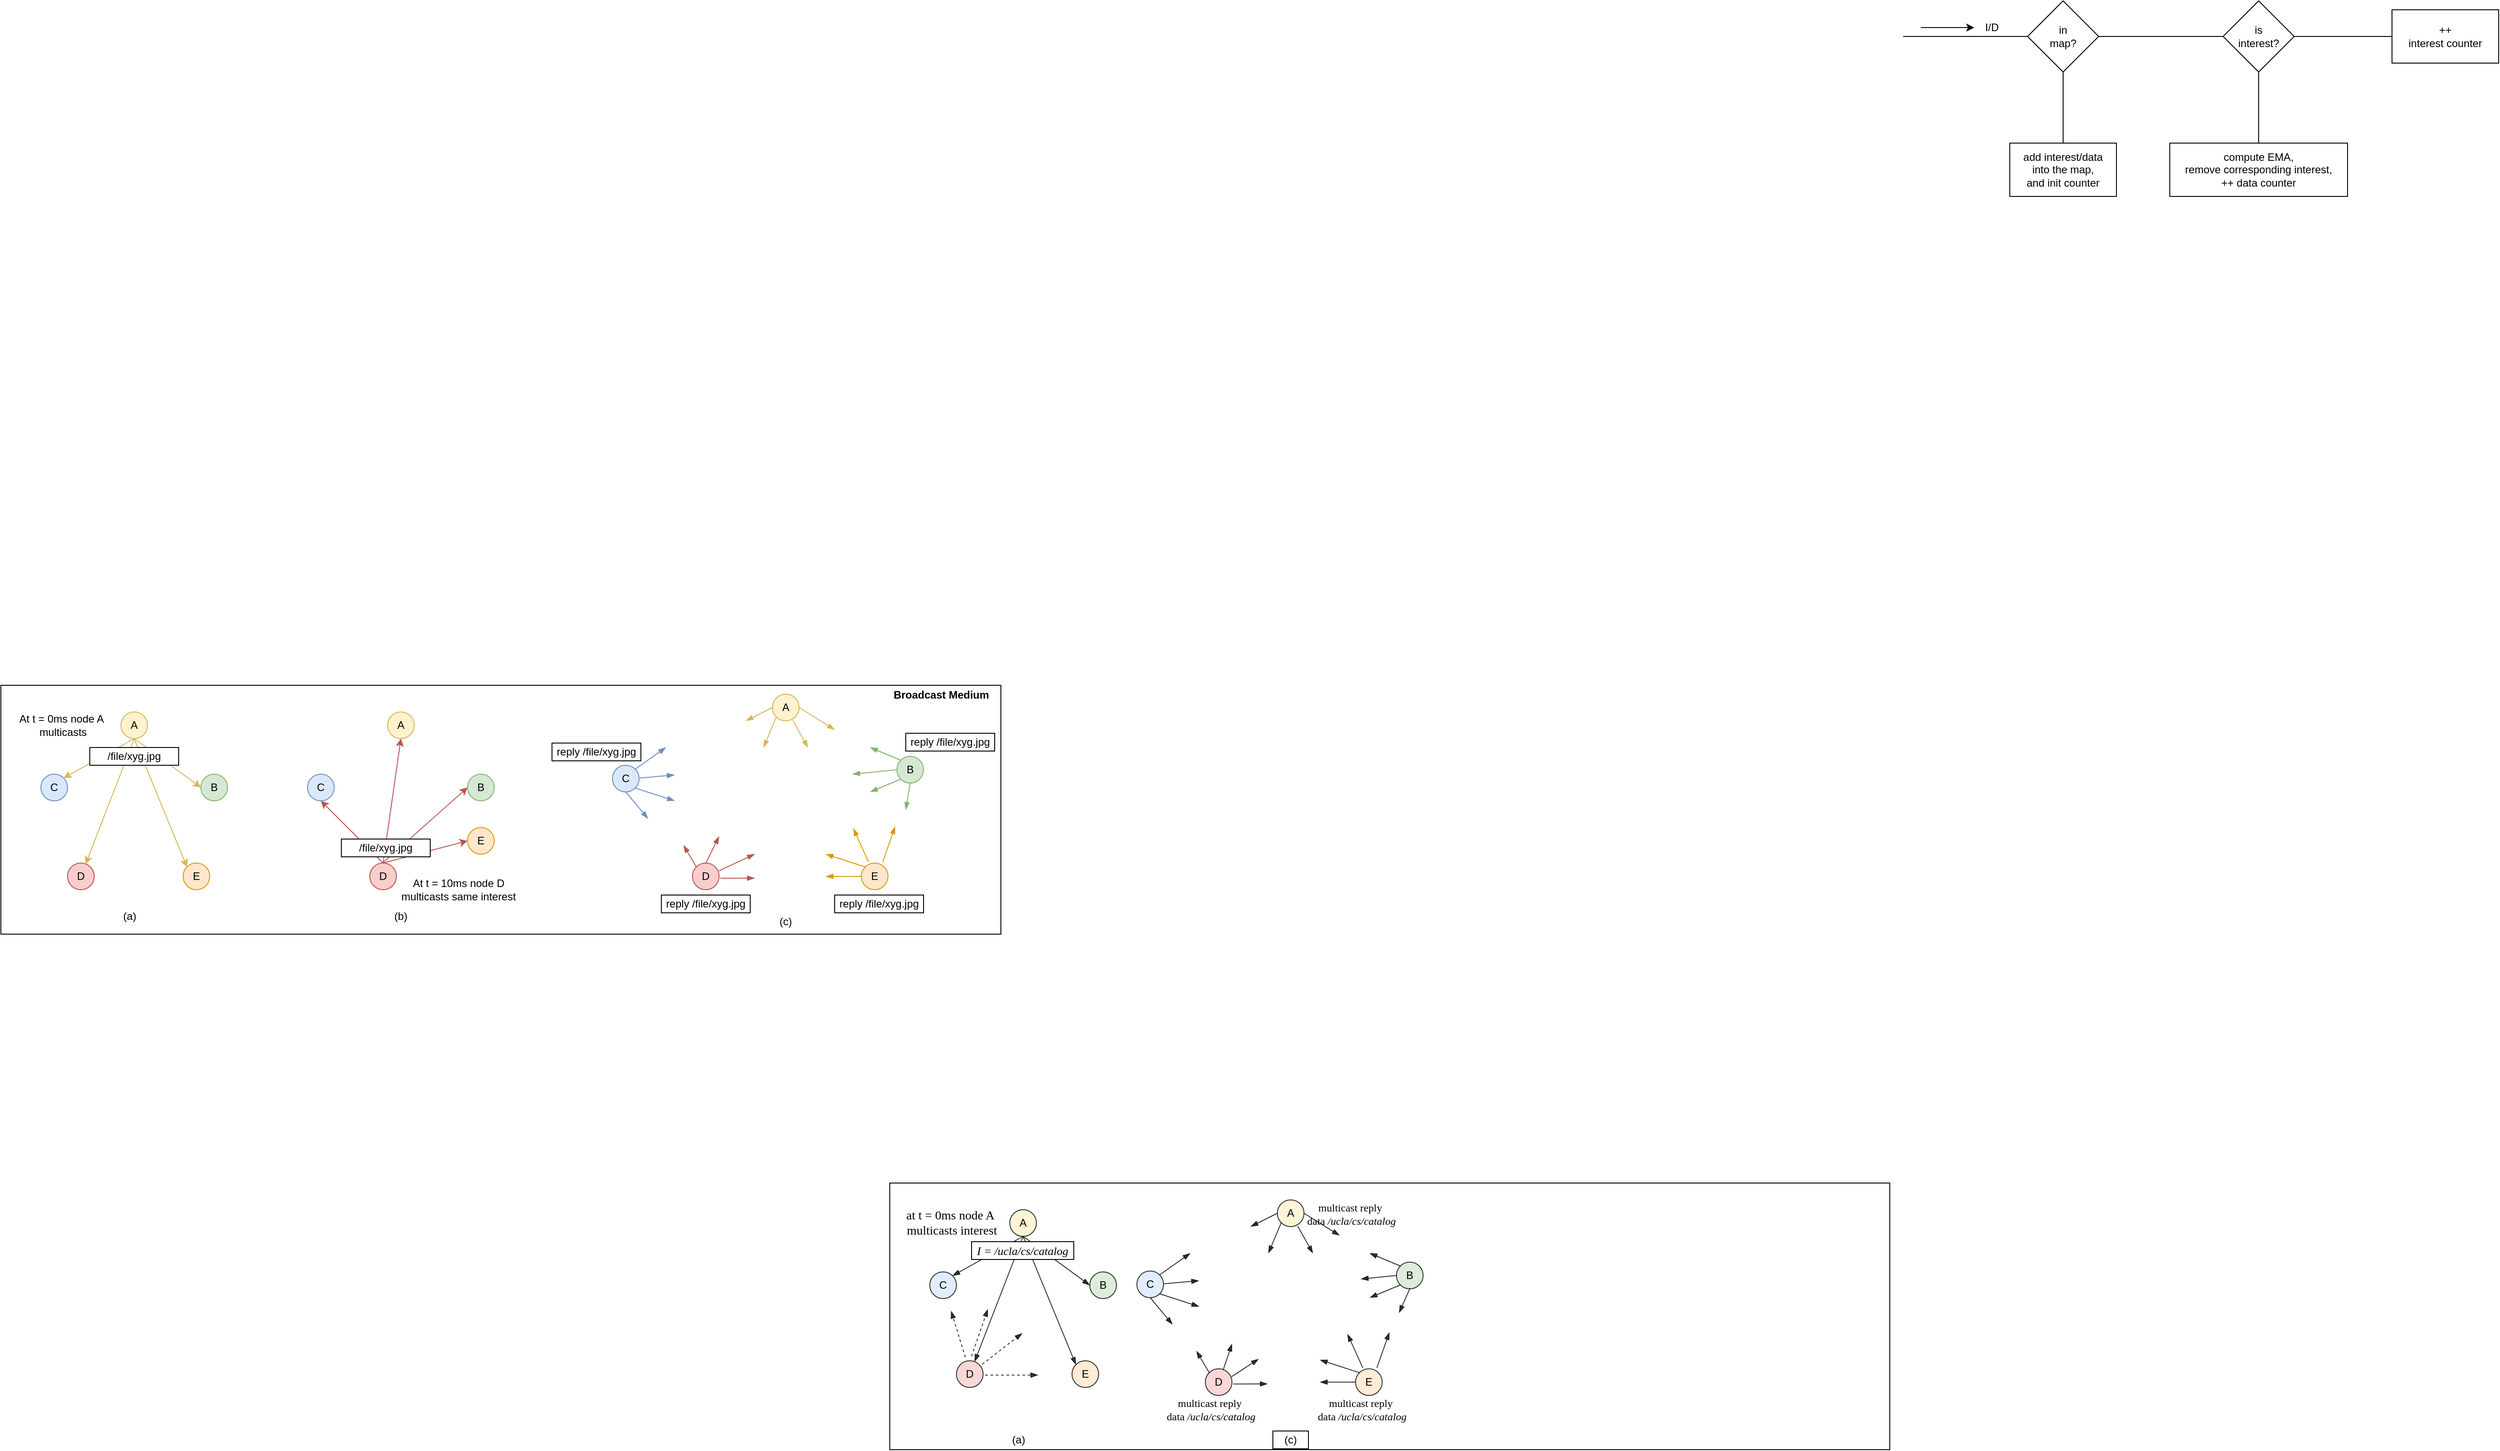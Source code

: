 <mxfile version="21.3.8" type="github">
  <diagram id="pDua_eUI4pE_ARMQOX0n" name="Page-1">
    <mxGraphModel dx="3208" dy="395" grid="1" gridSize="10" guides="1" tooltips="1" connect="1" arrows="1" fold="1" page="1" pageScale="1" pageWidth="850" pageHeight="1100" math="0" shadow="0">
      <root>
        <mxCell id="0" />
        <mxCell id="1" parent="0" />
        <mxCell id="Tsf_xWovIFk0rkydPiFg-57" value="&lt;b&gt;&lt;br&gt;&lt;/b&gt;" style="rounded=0;whiteSpace=wrap;html=1;strokeColor=default;" vertex="1" parent="1">
          <mxGeometry x="-1060" y="1470" width="1125" height="300" as="geometry" />
        </mxCell>
        <mxCell id="Tsf_xWovIFk0rkydPiFg-96" value="" style="endArrow=blockThin;html=1;exitX=1;exitY=0.5;exitDx=0;exitDy=0;endFill=1;jumpSize=3;shadow=0;fillColor=#fff2cc;strokeColor=default;opacity=80;" edge="1" parent="1" source="Tsf_xWovIFk0rkydPiFg-83">
          <mxGeometry width="50" height="50" relative="1" as="geometry">
            <mxPoint x="-594" y="1579" as="sourcePoint" />
            <mxPoint x="-554" y="1529" as="targetPoint" />
          </mxGeometry>
        </mxCell>
        <mxCell id="J4n5a6vh2Bp-ceeqpoy--10" style="edgeStyle=orthogonalEdgeStyle;rounded=0;orthogonalLoop=1;jettySize=auto;html=1;exitX=1;exitY=0.5;exitDx=0;exitDy=0;endArrow=none;endFill=0;" parent="1" source="J4n5a6vh2Bp-ceeqpoy--8" target="J4n5a6vh2Bp-ceeqpoy--9" edge="1">
          <mxGeometry relative="1" as="geometry" />
        </mxCell>
        <mxCell id="J4n5a6vh2Bp-ceeqpoy--11" style="edgeStyle=orthogonalEdgeStyle;rounded=0;orthogonalLoop=1;jettySize=auto;html=1;exitX=0.5;exitY=1;exitDx=0;exitDy=0;entryX=0.5;entryY=0;entryDx=0;entryDy=0;endArrow=none;endFill=0;" parent="1" source="J4n5a6vh2Bp-ceeqpoy--8" target="J4n5a6vh2Bp-ceeqpoy--12" edge="1">
          <mxGeometry relative="1" as="geometry">
            <mxPoint x="260" y="360" as="targetPoint" />
          </mxGeometry>
        </mxCell>
        <mxCell id="J4n5a6vh2Bp-ceeqpoy--18" style="edgeStyle=orthogonalEdgeStyle;rounded=0;orthogonalLoop=1;jettySize=auto;html=1;exitX=0;exitY=0.5;exitDx=0;exitDy=0;endArrow=none;endFill=0;" parent="1" source="J4n5a6vh2Bp-ceeqpoy--8" edge="1">
          <mxGeometry relative="1" as="geometry">
            <mxPoint x="80" y="180" as="targetPoint" />
          </mxGeometry>
        </mxCell>
        <mxCell id="J4n5a6vh2Bp-ceeqpoy--8" value="&lt;div align=&quot;center&quot;&gt;in &lt;br&gt;&lt;/div&gt;&lt;div align=&quot;center&quot;&gt;map?&lt;br&gt;&lt;/div&gt;" style="rhombus;whiteSpace=wrap;html=1;align=center;" parent="1" vertex="1">
          <mxGeometry x="220" y="140" width="80" height="80" as="geometry" />
        </mxCell>
        <mxCell id="J4n5a6vh2Bp-ceeqpoy--14" style="edgeStyle=orthogonalEdgeStyle;rounded=0;orthogonalLoop=1;jettySize=auto;html=1;exitX=0.5;exitY=1;exitDx=0;exitDy=0;endArrow=none;endFill=0;" parent="1" source="J4n5a6vh2Bp-ceeqpoy--9" target="J4n5a6vh2Bp-ceeqpoy--13" edge="1">
          <mxGeometry relative="1" as="geometry" />
        </mxCell>
        <mxCell id="J4n5a6vh2Bp-ceeqpoy--17" style="edgeStyle=orthogonalEdgeStyle;rounded=0;orthogonalLoop=1;jettySize=auto;html=1;exitX=1;exitY=0.5;exitDx=0;exitDy=0;entryX=0;entryY=0.5;entryDx=0;entryDy=0;endArrow=none;endFill=0;" parent="1" source="J4n5a6vh2Bp-ceeqpoy--9" target="J4n5a6vh2Bp-ceeqpoy--16" edge="1">
          <mxGeometry relative="1" as="geometry" />
        </mxCell>
        <mxCell id="J4n5a6vh2Bp-ceeqpoy--9" value="&lt;div&gt;is &lt;br&gt;&lt;/div&gt;&lt;div&gt;interest?&lt;br&gt;&lt;/div&gt;" style="rhombus;whiteSpace=wrap;html=1;" parent="1" vertex="1">
          <mxGeometry x="440" y="140" width="80" height="80" as="geometry" />
        </mxCell>
        <mxCell id="J4n5a6vh2Bp-ceeqpoy--12" value="&lt;div&gt;add interest/data&lt;/div&gt;&lt;div&gt;into the map,&lt;/div&gt;&lt;div&gt;and init counter&lt;br&gt;&lt;/div&gt;" style="rounded=0;whiteSpace=wrap;html=1;" parent="1" vertex="1">
          <mxGeometry x="200" y="300" width="120" height="60" as="geometry" />
        </mxCell>
        <mxCell id="J4n5a6vh2Bp-ceeqpoy--13" value="&lt;div&gt;compute EMA,&lt;/div&gt;&lt;div&gt;remove corresponding interest, &lt;br&gt;&lt;/div&gt;&lt;div&gt;++ data counter&lt;br&gt;&lt;/div&gt;" style="rounded=0;whiteSpace=wrap;html=1;" parent="1" vertex="1">
          <mxGeometry x="380" y="300" width="200" height="60" as="geometry" />
        </mxCell>
        <mxCell id="J4n5a6vh2Bp-ceeqpoy--16" value="&lt;div&gt;++&lt;/div&gt;&lt;div&gt;interest counter&lt;br&gt;&lt;/div&gt;" style="rounded=0;whiteSpace=wrap;html=1;" parent="1" vertex="1">
          <mxGeometry x="630" y="150" width="120" height="60" as="geometry" />
        </mxCell>
        <mxCell id="J4n5a6vh2Bp-ceeqpoy--19" value="I/D" style="text;html=1;strokeColor=none;fillColor=none;align=center;verticalAlign=middle;whiteSpace=wrap;rounded=0;" parent="1" vertex="1">
          <mxGeometry x="160" y="160" width="40" height="20" as="geometry" />
        </mxCell>
        <mxCell id="J4n5a6vh2Bp-ceeqpoy--20" value="" style="endArrow=classic;html=1;entryX=0;entryY=0.5;entryDx=0;entryDy=0;" parent="1" target="J4n5a6vh2Bp-ceeqpoy--19" edge="1">
          <mxGeometry width="50" height="50" relative="1" as="geometry">
            <mxPoint x="100" y="170" as="sourcePoint" />
            <mxPoint x="110" y="100" as="targetPoint" />
          </mxGeometry>
        </mxCell>
        <mxCell id="Tsf_xWovIFk0rkydPiFg-1" value="&lt;b&gt;&lt;br&gt;&lt;/b&gt;" style="rounded=0;whiteSpace=wrap;html=1;" vertex="1" parent="1">
          <mxGeometry x="-2060" y="910" width="1125" height="280" as="geometry" />
        </mxCell>
        <mxCell id="Tsf_xWovIFk0rkydPiFg-2" value="C" style="ellipse;whiteSpace=wrap;html=1;aspect=fixed;fillColor=#dae8fc;strokeColor=#6c8ebf;" vertex="1" parent="1">
          <mxGeometry x="-2015" y="1010" width="30" height="30" as="geometry" />
        </mxCell>
        <mxCell id="Tsf_xWovIFk0rkydPiFg-3" value="D" style="ellipse;whiteSpace=wrap;html=1;aspect=fixed;fillColor=#f8cecc;strokeColor=#b85450;" vertex="1" parent="1">
          <mxGeometry x="-1985" y="1110" width="30" height="30" as="geometry" />
        </mxCell>
        <mxCell id="Tsf_xWovIFk0rkydPiFg-4" value="A" style="ellipse;whiteSpace=wrap;html=1;aspect=fixed;fillColor=#fff2cc;strokeColor=#d6b656;" vertex="1" parent="1">
          <mxGeometry x="-1925" y="940" width="30" height="30" as="geometry" />
        </mxCell>
        <mxCell id="Tsf_xWovIFk0rkydPiFg-5" value="B" style="ellipse;whiteSpace=wrap;html=1;aspect=fixed;fillColor=#d5e8d4;strokeColor=#82b366;" vertex="1" parent="1">
          <mxGeometry x="-1835" y="1010" width="30" height="30" as="geometry" />
        </mxCell>
        <mxCell id="Tsf_xWovIFk0rkydPiFg-6" value="E" style="ellipse;whiteSpace=wrap;html=1;aspect=fixed;fillColor=#ffe6cc;strokeColor=#d79b00;" vertex="1" parent="1">
          <mxGeometry x="-1855" y="1110" width="30" height="30" as="geometry" />
        </mxCell>
        <mxCell id="Tsf_xWovIFk0rkydPiFg-7" value="" style="endArrow=classic;html=1;entryX=0;entryY=0.5;entryDx=0;entryDy=0;exitX=0.5;exitY=1;exitDx=0;exitDy=0;fillColor=#fff2cc;strokeColor=#d6b656;" edge="1" parent="1" source="Tsf_xWovIFk0rkydPiFg-4" target="Tsf_xWovIFk0rkydPiFg-5">
          <mxGeometry width="50" height="50" relative="1" as="geometry">
            <mxPoint x="-1945" y="1050" as="sourcePoint" />
            <mxPoint x="-1895" y="1000" as="targetPoint" />
          </mxGeometry>
        </mxCell>
        <mxCell id="Tsf_xWovIFk0rkydPiFg-8" value="" style="endArrow=classic;html=1;exitX=0.5;exitY=1;exitDx=0;exitDy=0;fillColor=#fff2cc;strokeColor=#d6b656;" edge="1" parent="1" source="Tsf_xWovIFk0rkydPiFg-4" target="Tsf_xWovIFk0rkydPiFg-3">
          <mxGeometry width="50" height="50" relative="1" as="geometry">
            <mxPoint x="-1889.393" y="975.607" as="sourcePoint" />
            <mxPoint x="-1825" y="1035" as="targetPoint" />
          </mxGeometry>
        </mxCell>
        <mxCell id="Tsf_xWovIFk0rkydPiFg-9" value="" style="endArrow=classic;html=1;entryX=1;entryY=0;entryDx=0;entryDy=0;fillColor=#fff2cc;strokeColor=#d6b656;" edge="1" parent="1" target="Tsf_xWovIFk0rkydPiFg-2">
          <mxGeometry width="50" height="50" relative="1" as="geometry">
            <mxPoint x="-1910" y="970" as="sourcePoint" />
            <mxPoint x="-1979.585" y="1110.001" as="targetPoint" />
          </mxGeometry>
        </mxCell>
        <mxCell id="Tsf_xWovIFk0rkydPiFg-10" value="" style="endArrow=classic;html=1;exitX=0.5;exitY=1;exitDx=0;exitDy=0;entryX=0;entryY=0;entryDx=0;entryDy=0;fillColor=#fff2cc;strokeColor=#d6b656;" edge="1" parent="1" source="Tsf_xWovIFk0rkydPiFg-4" target="Tsf_xWovIFk0rkydPiFg-6">
          <mxGeometry width="50" height="50" relative="1" as="geometry">
            <mxPoint x="-1900" y="980" as="sourcePoint" />
            <mxPoint x="-1954.585" y="1121.011" as="targetPoint" />
          </mxGeometry>
        </mxCell>
        <mxCell id="Tsf_xWovIFk0rkydPiFg-11" value="C" style="ellipse;whiteSpace=wrap;html=1;aspect=fixed;fillColor=#dae8fc;strokeColor=#6c8ebf;" vertex="1" parent="1">
          <mxGeometry x="-1715" y="1010" width="30" height="30" as="geometry" />
        </mxCell>
        <mxCell id="Tsf_xWovIFk0rkydPiFg-12" value="D" style="ellipse;whiteSpace=wrap;html=1;aspect=fixed;fillColor=#f8cecc;strokeColor=#b85450;" vertex="1" parent="1">
          <mxGeometry x="-1645" y="1110" width="30" height="30" as="geometry" />
        </mxCell>
        <mxCell id="Tsf_xWovIFk0rkydPiFg-13" value="A" style="ellipse;whiteSpace=wrap;html=1;aspect=fixed;fillColor=#fff2cc;strokeColor=#d6b656;" vertex="1" parent="1">
          <mxGeometry x="-1625" y="940" width="30" height="30" as="geometry" />
        </mxCell>
        <mxCell id="Tsf_xWovIFk0rkydPiFg-14" value="B" style="ellipse;whiteSpace=wrap;html=1;aspect=fixed;fillColor=#d5e8d4;strokeColor=#82b366;" vertex="1" parent="1">
          <mxGeometry x="-1535" y="1010" width="30" height="30" as="geometry" />
        </mxCell>
        <mxCell id="Tsf_xWovIFk0rkydPiFg-15" value="E" style="ellipse;whiteSpace=wrap;html=1;aspect=fixed;fillColor=#ffe6cc;strokeColor=#d79b00;" vertex="1" parent="1">
          <mxGeometry x="-1535" y="1070" width="30" height="30" as="geometry" />
        </mxCell>
        <mxCell id="Tsf_xWovIFk0rkydPiFg-16" value="" style="endArrow=none;html=1;exitX=0.5;exitY=1;exitDx=0;exitDy=0;endFill=0;startArrow=classic;startFill=1;entryX=0.5;entryY=0;entryDx=0;entryDy=0;fillColor=#f8cecc;strokeColor=#b85450;" edge="1" parent="1" source="Tsf_xWovIFk0rkydPiFg-13" target="Tsf_xWovIFk0rkydPiFg-12">
          <mxGeometry width="50" height="50" relative="1" as="geometry">
            <mxPoint x="-1589.393" y="975.607" as="sourcePoint" />
            <mxPoint x="-1628" y="1110" as="targetPoint" />
          </mxGeometry>
        </mxCell>
        <mxCell id="Tsf_xWovIFk0rkydPiFg-17" value="" style="endArrow=none;html=1;exitX=0;exitY=0.5;exitDx=0;exitDy=0;endFill=0;startArrow=classic;startFill=1;entryX=0.503;entryY=-0.021;entryDx=0;entryDy=0;entryPerimeter=0;fillColor=#f8cecc;strokeColor=#b85450;" edge="1" parent="1" source="Tsf_xWovIFk0rkydPiFg-14" target="Tsf_xWovIFk0rkydPiFg-12">
          <mxGeometry width="50" height="50" relative="1" as="geometry">
            <mxPoint x="-1600" y="980" as="sourcePoint" />
            <mxPoint x="-1630" y="1112" as="targetPoint" />
          </mxGeometry>
        </mxCell>
        <mxCell id="Tsf_xWovIFk0rkydPiFg-18" value="" style="endArrow=none;html=1;exitX=0.5;exitY=1;exitDx=0;exitDy=0;endFill=0;startArrow=classic;startFill=1;entryX=0.5;entryY=0;entryDx=0;entryDy=0;fillColor=#f8cecc;strokeColor=#b85450;" edge="1" parent="1" source="Tsf_xWovIFk0rkydPiFg-11" target="Tsf_xWovIFk0rkydPiFg-12">
          <mxGeometry width="50" height="50" relative="1" as="geometry">
            <mxPoint x="-1525.0" y="1035" as="sourcePoint" />
            <mxPoint x="-1665" y="1110" as="targetPoint" />
          </mxGeometry>
        </mxCell>
        <mxCell id="Tsf_xWovIFk0rkydPiFg-19" value="" style="endArrow=none;html=1;exitX=0;exitY=0.5;exitDx=0;exitDy=0;endFill=0;startArrow=classic;startFill=1;fillColor=#f8cecc;strokeColor=#b85450;" edge="1" parent="1" source="Tsf_xWovIFk0rkydPiFg-15">
          <mxGeometry width="50" height="50" relative="1" as="geometry">
            <mxPoint x="-1690.0" y="1050" as="sourcePoint" />
            <mxPoint x="-1630" y="1110" as="targetPoint" />
          </mxGeometry>
        </mxCell>
        <mxCell id="Tsf_xWovIFk0rkydPiFg-20" value="&lt;b&gt;Broadcast Medium&lt;/b&gt;" style="text;html=1;strokeColor=none;fillColor=none;align=center;verticalAlign=middle;whiteSpace=wrap;rounded=0;" vertex="1" parent="1">
          <mxGeometry x="-1062" y="911" width="120" height="20" as="geometry" />
        </mxCell>
        <mxCell id="Tsf_xWovIFk0rkydPiFg-21" value="/file/xyg.jpg" style="text;html=1;align=center;verticalAlign=middle;whiteSpace=wrap;rounded=0;fontStyle=0;glass=0;strokeColor=#000000;fillColor=#ffffff;" vertex="1" parent="1">
          <mxGeometry x="-1960" y="980" width="100" height="20" as="geometry" />
        </mxCell>
        <mxCell id="Tsf_xWovIFk0rkydPiFg-22" value="/file/xyg.jpg" style="text;html=1;align=center;verticalAlign=middle;whiteSpace=wrap;rounded=0;fontStyle=0;glass=0;strokeColor=#000000;fillColor=#ffffff;" vertex="1" parent="1">
          <mxGeometry x="-1677" y="1083" width="100" height="20" as="geometry" />
        </mxCell>
        <mxCell id="Tsf_xWovIFk0rkydPiFg-23" value="At t = 0ms node A&amp;nbsp;&lt;br&gt;multicasts" style="text;html=1;strokeColor=none;fillColor=none;align=center;verticalAlign=middle;whiteSpace=wrap;rounded=0;glass=0;" vertex="1" parent="1">
          <mxGeometry x="-2060" y="945" width="140" height="20" as="geometry" />
        </mxCell>
        <mxCell id="Tsf_xWovIFk0rkydPiFg-24" value="At t = 10ms node D&lt;br&gt;multicasts same interest" style="text;html=1;strokeColor=none;fillColor=none;align=center;verticalAlign=middle;whiteSpace=wrap;rounded=0;glass=0;" vertex="1" parent="1">
          <mxGeometry x="-1615" y="1130" width="140" height="20" as="geometry" />
        </mxCell>
        <mxCell id="Tsf_xWovIFk0rkydPiFg-25" value="C" style="ellipse;whiteSpace=wrap;html=1;aspect=fixed;fillColor=#dae8fc;strokeColor=#6c8ebf;" vertex="1" parent="1">
          <mxGeometry x="-1372" y="1000" width="30" height="30" as="geometry" />
        </mxCell>
        <mxCell id="Tsf_xWovIFk0rkydPiFg-26" value="D" style="ellipse;whiteSpace=wrap;html=1;aspect=fixed;fillColor=#f8cecc;strokeColor=#b85450;" vertex="1" parent="1">
          <mxGeometry x="-1282" y="1110" width="30" height="30" as="geometry" />
        </mxCell>
        <mxCell id="Tsf_xWovIFk0rkydPiFg-27" value="A" style="ellipse;whiteSpace=wrap;html=1;aspect=fixed;fillColor=#fff2cc;strokeColor=#d6b656;" vertex="1" parent="1">
          <mxGeometry x="-1192" y="920" width="30" height="30" as="geometry" />
        </mxCell>
        <mxCell id="Tsf_xWovIFk0rkydPiFg-28" value="B" style="ellipse;whiteSpace=wrap;html=1;aspect=fixed;fillColor=#d5e8d4;strokeColor=#82b366;" vertex="1" parent="1">
          <mxGeometry x="-1052" y="990" width="30" height="30" as="geometry" />
        </mxCell>
        <mxCell id="Tsf_xWovIFk0rkydPiFg-29" value="E" style="ellipse;whiteSpace=wrap;html=1;aspect=fixed;fillColor=#ffe6cc;strokeColor=#d79b00;" vertex="1" parent="1">
          <mxGeometry x="-1092" y="1110" width="30" height="30" as="geometry" />
        </mxCell>
        <mxCell id="Tsf_xWovIFk0rkydPiFg-30" value="" style="endArrow=blockThin;html=1;exitX=1;exitY=0;exitDx=0;exitDy=0;endFill=1;jumpSize=3;shadow=0;fillColor=#dae8fc;strokeColor=#6c8ebf;" edge="1" parent="1" source="Tsf_xWovIFk0rkydPiFg-25">
          <mxGeometry width="50" height="50" relative="1" as="geometry">
            <mxPoint x="-1352" y="1020" as="sourcePoint" />
            <mxPoint x="-1312" y="980" as="targetPoint" />
          </mxGeometry>
        </mxCell>
        <mxCell id="Tsf_xWovIFk0rkydPiFg-31" value="" style="endArrow=blockThin;html=1;exitX=1;exitY=0;exitDx=0;exitDy=0;entryX=0.487;entryY=0.655;entryDx=0;entryDy=0;entryPerimeter=0;endFill=1;jumpSize=3;shadow=0;fillColor=#dae8fc;strokeColor=#6c8ebf;" edge="1" parent="1">
          <mxGeometry width="50" height="50" relative="1" as="geometry">
            <mxPoint x="-1341.393" y="1014.393" as="sourcePoint" />
            <mxPoint x="-1302.235" y="1010.95" as="targetPoint" />
          </mxGeometry>
        </mxCell>
        <mxCell id="Tsf_xWovIFk0rkydPiFg-32" value="" style="endArrow=blockThin;html=1;exitX=1;exitY=1;exitDx=0;exitDy=0;endFill=1;jumpSize=3;shadow=0;fillColor=#dae8fc;strokeColor=#6c8ebf;" edge="1" parent="1" source="Tsf_xWovIFk0rkydPiFg-25">
          <mxGeometry width="50" height="50" relative="1" as="geometry">
            <mxPoint x="-1345" y="1028" as="sourcePoint" />
            <mxPoint x="-1302" y="1040" as="targetPoint" />
          </mxGeometry>
        </mxCell>
        <mxCell id="Tsf_xWovIFk0rkydPiFg-33" value="" style="endArrow=blockThin;html=1;exitX=0;exitY=0;exitDx=0;exitDy=0;endFill=1;jumpSize=3;shadow=0;fillColor=#f8cecc;strokeColor=#b85450;" edge="1" parent="1" source="Tsf_xWovIFk0rkydPiFg-26">
          <mxGeometry width="50" height="50" relative="1" as="geometry">
            <mxPoint x="-1262" y="1104" as="sourcePoint" />
            <mxPoint x="-1292" y="1090" as="targetPoint" />
          </mxGeometry>
        </mxCell>
        <mxCell id="Tsf_xWovIFk0rkydPiFg-34" value="" style="endArrow=blockThin;html=1;exitX=0.5;exitY=0;exitDx=0;exitDy=0;endFill=1;jumpSize=3;shadow=0;fillColor=#f8cecc;strokeColor=#b85450;" edge="1" parent="1" source="Tsf_xWovIFk0rkydPiFg-26">
          <mxGeometry width="50" height="50" relative="1" as="geometry">
            <mxPoint x="-1247.003" y="1113.553" as="sourcePoint" />
            <mxPoint x="-1252" y="1080" as="targetPoint" />
          </mxGeometry>
        </mxCell>
        <mxCell id="Tsf_xWovIFk0rkydPiFg-35" value="" style="endArrow=blockThin;html=1;endFill=1;jumpSize=3;shadow=0;fillColor=#f8cecc;strokeColor=#b85450;" edge="1" parent="1">
          <mxGeometry width="50" height="50" relative="1" as="geometry">
            <mxPoint x="-1250.61" y="1127.16" as="sourcePoint" />
            <mxPoint x="-1212" y="1127" as="targetPoint" />
          </mxGeometry>
        </mxCell>
        <mxCell id="Tsf_xWovIFk0rkydPiFg-36" value="" style="endArrow=blockThin;html=1;exitX=0.988;exitY=0.293;exitDx=0;exitDy=0;exitPerimeter=0;endFill=1;jumpSize=3;shadow=0;fillColor=#f8cecc;strokeColor=#b85450;" edge="1" parent="1" source="Tsf_xWovIFk0rkydPiFg-26">
          <mxGeometry width="50" height="50" relative="1" as="geometry">
            <mxPoint x="-1246" y="1120" as="sourcePoint" />
            <mxPoint x="-1212" y="1100" as="targetPoint" />
          </mxGeometry>
        </mxCell>
        <mxCell id="Tsf_xWovIFk0rkydPiFg-37" value="" style="endArrow=blockThin;html=1;exitX=0.5;exitY=1;exitDx=0;exitDy=0;endFill=1;jumpSize=3;shadow=0;fillColor=#dae8fc;strokeColor=#6c8ebf;" edge="1" parent="1" source="Tsf_xWovIFk0rkydPiFg-25">
          <mxGeometry width="50" height="50" relative="1" as="geometry">
            <mxPoint x="-1335" y="1038" as="sourcePoint" />
            <mxPoint x="-1332" y="1060" as="targetPoint" />
          </mxGeometry>
        </mxCell>
        <mxCell id="Tsf_xWovIFk0rkydPiFg-38" value="" style="endArrow=blockThin;html=1;exitX=0;exitY=0.5;exitDx=0;exitDy=0;endFill=1;jumpSize=3;shadow=0;fillColor=#fff2cc;strokeColor=#d6b656;" edge="1" parent="1" source="Tsf_xWovIFk0rkydPiFg-27">
          <mxGeometry width="50" height="50" relative="1" as="geometry">
            <mxPoint x="-1212" y="1030" as="sourcePoint" />
            <mxPoint x="-1222" y="950" as="targetPoint" />
          </mxGeometry>
        </mxCell>
        <mxCell id="Tsf_xWovIFk0rkydPiFg-39" value="" style="endArrow=blockThin;html=1;exitX=0;exitY=1;exitDx=0;exitDy=0;endFill=1;jumpSize=3;shadow=0;fillColor=#fff2cc;strokeColor=#d6b656;" edge="1" parent="1" source="Tsf_xWovIFk0rkydPiFg-27">
          <mxGeometry width="50" height="50" relative="1" as="geometry">
            <mxPoint x="-1202" y="1000" as="sourcePoint" />
            <mxPoint x="-1202" y="980" as="targetPoint" />
          </mxGeometry>
        </mxCell>
        <mxCell id="Tsf_xWovIFk0rkydPiFg-40" value="" style="endArrow=blockThin;html=1;exitX=1;exitY=0.5;exitDx=0;exitDy=0;endFill=1;jumpSize=3;shadow=0;fillColor=#fff2cc;strokeColor=#d6b656;" edge="1" parent="1" source="Tsf_xWovIFk0rkydPiFg-27">
          <mxGeometry width="50" height="50" relative="1" as="geometry">
            <mxPoint x="-1162" y="1010" as="sourcePoint" />
            <mxPoint x="-1122" y="960" as="targetPoint" />
          </mxGeometry>
        </mxCell>
        <mxCell id="Tsf_xWovIFk0rkydPiFg-41" value="" style="endArrow=blockThin;html=1;exitX=0.766;exitY=0.987;exitDx=0;exitDy=0;exitPerimeter=0;endFill=1;jumpSize=3;shadow=0;fillColor=#fff2cc;strokeColor=#d6b656;" edge="1" parent="1" source="Tsf_xWovIFk0rkydPiFg-27">
          <mxGeometry width="50" height="50" relative="1" as="geometry">
            <mxPoint x="-1182" y="1030" as="sourcePoint" />
            <mxPoint x="-1152" y="980" as="targetPoint" />
          </mxGeometry>
        </mxCell>
        <mxCell id="Tsf_xWovIFk0rkydPiFg-42" value="" style="endArrow=blockThin;html=1;exitX=0;exitY=0.5;exitDx=0;exitDy=0;endFill=1;jumpSize=3;shadow=0;fillColor=#ffe6cc;strokeColor=#d79b00;" edge="1" parent="1" source="Tsf_xWovIFk0rkydPiFg-29">
          <mxGeometry width="50" height="50" relative="1" as="geometry">
            <mxPoint x="-1122" y="1100" as="sourcePoint" />
            <mxPoint x="-1132" y="1125" as="targetPoint" />
          </mxGeometry>
        </mxCell>
        <mxCell id="Tsf_xWovIFk0rkydPiFg-43" value="" style="endArrow=blockThin;html=1;exitX=0;exitY=0;exitDx=0;exitDy=0;endFill=1;jumpSize=3;shadow=0;fillColor=#ffe6cc;strokeColor=#d79b00;" edge="1" parent="1" source="Tsf_xWovIFk0rkydPiFg-29">
          <mxGeometry width="50" height="50" relative="1" as="geometry">
            <mxPoint x="-1132" y="1110" as="sourcePoint" />
            <mxPoint x="-1132" y="1100" as="targetPoint" />
          </mxGeometry>
        </mxCell>
        <mxCell id="Tsf_xWovIFk0rkydPiFg-44" value="" style="endArrow=blockThin;html=1;exitX=0.238;exitY=-0.068;exitDx=0;exitDy=0;exitPerimeter=0;endFill=1;jumpSize=3;shadow=0;fillColor=#ffe6cc;strokeColor=#d79b00;" edge="1" parent="1">
          <mxGeometry width="50" height="50" relative="1" as="geometry">
            <mxPoint x="-1083.86" y="1108.96" as="sourcePoint" />
            <mxPoint x="-1101" y="1071" as="targetPoint" />
          </mxGeometry>
        </mxCell>
        <mxCell id="Tsf_xWovIFk0rkydPiFg-45" value="" style="endArrow=blockThin;html=1;endFill=1;jumpSize=3;shadow=0;fillColor=#ffe6cc;strokeColor=#d79b00;" edge="1" parent="1">
          <mxGeometry width="50" height="50" relative="1" as="geometry">
            <mxPoint x="-1068" y="1109" as="sourcePoint" />
            <mxPoint x="-1054" y="1069" as="targetPoint" />
          </mxGeometry>
        </mxCell>
        <mxCell id="Tsf_xWovIFk0rkydPiFg-46" value="" style="endArrow=blockThin;html=1;exitX=0;exitY=0;exitDx=0;exitDy=0;endFill=1;jumpSize=3;shadow=0;fillColor=#d5e8d4;strokeColor=#82b366;" edge="1" parent="1" source="Tsf_xWovIFk0rkydPiFg-28">
          <mxGeometry width="50" height="50" relative="1" as="geometry">
            <mxPoint x="-1122" y="1040" as="sourcePoint" />
            <mxPoint x="-1082" y="980" as="targetPoint" />
          </mxGeometry>
        </mxCell>
        <mxCell id="Tsf_xWovIFk0rkydPiFg-47" value="" style="endArrow=blockThin;html=1;exitX=0;exitY=0.5;exitDx=0;exitDy=0;endFill=1;jumpSize=3;shadow=0;fillColor=#d5e8d4;strokeColor=#82b366;" edge="1" parent="1" source="Tsf_xWovIFk0rkydPiFg-28">
          <mxGeometry width="50" height="50" relative="1" as="geometry">
            <mxPoint x="-1172" y="1050" as="sourcePoint" />
            <mxPoint x="-1102" y="1010" as="targetPoint" />
          </mxGeometry>
        </mxCell>
        <mxCell id="Tsf_xWovIFk0rkydPiFg-48" value="" style="endArrow=blockThin;html=1;exitX=0;exitY=1;exitDx=0;exitDy=0;endFill=1;jumpSize=3;shadow=0;fillColor=#d5e8d4;strokeColor=#82b366;" edge="1" parent="1" source="Tsf_xWovIFk0rkydPiFg-28">
          <mxGeometry width="50" height="50" relative="1" as="geometry">
            <mxPoint x="-1182" y="1050" as="sourcePoint" />
            <mxPoint x="-1082" y="1030" as="targetPoint" />
          </mxGeometry>
        </mxCell>
        <mxCell id="Tsf_xWovIFk0rkydPiFg-49" value="" style="endArrow=blockThin;html=1;exitX=0.5;exitY=1;exitDx=0;exitDy=0;endFill=1;jumpSize=3;shadow=0;fillColor=#d5e8d4;strokeColor=#82b366;" edge="1" parent="1" source="Tsf_xWovIFk0rkydPiFg-28">
          <mxGeometry width="50" height="50" relative="1" as="geometry">
            <mxPoint x="-1022" y="1070" as="sourcePoint" />
            <mxPoint x="-1042" y="1050" as="targetPoint" />
          </mxGeometry>
        </mxCell>
        <mxCell id="Tsf_xWovIFk0rkydPiFg-50" value="reply /file/xyg.jpg" style="text;html=1;align=center;verticalAlign=middle;whiteSpace=wrap;rounded=0;fontStyle=0;glass=0;strokeColor=#000000;fillColor=#ffffff;" vertex="1" parent="1">
          <mxGeometry x="-1317" y="1146" width="100" height="20" as="geometry" />
        </mxCell>
        <mxCell id="Tsf_xWovIFk0rkydPiFg-51" value="reply /file/xyg.jpg" style="text;html=1;align=center;verticalAlign=middle;whiteSpace=wrap;rounded=0;fontStyle=0;glass=0;strokeColor=#000000;fillColor=#ffffff;" vertex="1" parent="1">
          <mxGeometry x="-1122" y="1146" width="100" height="20" as="geometry" />
        </mxCell>
        <mxCell id="Tsf_xWovIFk0rkydPiFg-52" value="reply /file/xyg.jpg" style="text;html=1;align=center;verticalAlign=middle;whiteSpace=wrap;rounded=0;fontStyle=0;glass=0;strokeColor=#000000;fillColor=#ffffff;" vertex="1" parent="1">
          <mxGeometry x="-1042" y="964" width="100" height="20" as="geometry" />
        </mxCell>
        <mxCell id="Tsf_xWovIFk0rkydPiFg-53" value="reply /file/xyg.jpg" style="text;html=1;align=center;verticalAlign=middle;whiteSpace=wrap;rounded=0;fontStyle=0;glass=0;strokeColor=#000000;fillColor=#ffffff;" vertex="1" parent="1">
          <mxGeometry x="-1440" y="975" width="100" height="20" as="geometry" />
        </mxCell>
        <mxCell id="Tsf_xWovIFk0rkydPiFg-54" value="(a)" style="text;html=1;strokeColor=none;fillColor=none;align=center;verticalAlign=middle;whiteSpace=wrap;rounded=0;glass=0;" vertex="1" parent="1">
          <mxGeometry x="-1935" y="1160" width="40" height="20" as="geometry" />
        </mxCell>
        <mxCell id="Tsf_xWovIFk0rkydPiFg-55" value="(b)" style="text;html=1;strokeColor=none;fillColor=none;align=center;verticalAlign=middle;whiteSpace=wrap;rounded=0;glass=0;" vertex="1" parent="1">
          <mxGeometry x="-1630" y="1160" width="40" height="20" as="geometry" />
        </mxCell>
        <mxCell id="Tsf_xWovIFk0rkydPiFg-56" value="(c)" style="text;html=1;strokeColor=none;fillColor=none;align=center;verticalAlign=middle;whiteSpace=wrap;rounded=0;glass=0;" vertex="1" parent="1">
          <mxGeometry x="-1197" y="1166" width="40" height="20" as="geometry" />
        </mxCell>
        <mxCell id="Tsf_xWovIFk0rkydPiFg-58" value="C" style="ellipse;whiteSpace=wrap;html=1;aspect=fixed;shadow=0;fillColor=#dae8fc;strokeColor=default;fillStyle=solid;opacity=80;" vertex="1" parent="1">
          <mxGeometry x="-1015" y="1570" width="30" height="30" as="geometry" />
        </mxCell>
        <mxCell id="Tsf_xWovIFk0rkydPiFg-59" value="D" style="ellipse;whiteSpace=wrap;html=1;aspect=fixed;fillColor=#f8cecc;strokeColor=default;fillStyle=solid;opacity=80;" vertex="1" parent="1">
          <mxGeometry x="-985" y="1670" width="30" height="30" as="geometry" />
        </mxCell>
        <mxCell id="Tsf_xWovIFk0rkydPiFg-60" value="A" style="ellipse;whiteSpace=wrap;html=1;aspect=fixed;fillColor=#fff2cc;strokeColor=default;fillStyle=auto;opacity=80;" vertex="1" parent="1">
          <mxGeometry x="-925" y="1500" width="30" height="30" as="geometry" />
        </mxCell>
        <mxCell id="Tsf_xWovIFk0rkydPiFg-61" value="B" style="ellipse;whiteSpace=wrap;html=1;aspect=fixed;fillColor=#d5e8d4;strokeColor=default;fillStyle=solid;opacity=80;" vertex="1" parent="1">
          <mxGeometry x="-835" y="1570" width="30" height="30" as="geometry" />
        </mxCell>
        <mxCell id="Tsf_xWovIFk0rkydPiFg-62" value="E" style="ellipse;whiteSpace=wrap;html=1;aspect=fixed;fillColor=#ffe6cc;strokeColor=default;fillStyle=solid;opacity=80;" vertex="1" parent="1">
          <mxGeometry x="-855" y="1670" width="30" height="30" as="geometry" />
        </mxCell>
        <mxCell id="Tsf_xWovIFk0rkydPiFg-63" value="" style="endArrow=blockThin;html=1;entryX=0;entryY=0.5;entryDx=0;entryDy=0;exitX=0.5;exitY=1;exitDx=0;exitDy=0;fillColor=#fff2cc;strokeColor=default;endFill=1;opacity=80;" edge="1" parent="1" source="Tsf_xWovIFk0rkydPiFg-60" target="Tsf_xWovIFk0rkydPiFg-61">
          <mxGeometry width="50" height="50" relative="1" as="geometry">
            <mxPoint x="-945" y="1610" as="sourcePoint" />
            <mxPoint x="-895" y="1560" as="targetPoint" />
          </mxGeometry>
        </mxCell>
        <mxCell id="Tsf_xWovIFk0rkydPiFg-64" value="" style="endArrow=blockThin;html=1;exitX=0.5;exitY=1;exitDx=0;exitDy=0;fillColor=#fff2cc;strokeColor=default;endFill=1;opacity=80;" edge="1" parent="1" source="Tsf_xWovIFk0rkydPiFg-60" target="Tsf_xWovIFk0rkydPiFg-59">
          <mxGeometry width="50" height="50" relative="1" as="geometry">
            <mxPoint x="-889.393" y="1535.607" as="sourcePoint" />
            <mxPoint x="-825" y="1595" as="targetPoint" />
          </mxGeometry>
        </mxCell>
        <mxCell id="Tsf_xWovIFk0rkydPiFg-65" value="" style="endArrow=blockThin;html=1;entryX=1;entryY=0;entryDx=0;entryDy=0;fillColor=#fff2cc;strokeColor=default;endFill=1;opacity=80;" edge="1" parent="1" target="Tsf_xWovIFk0rkydPiFg-58">
          <mxGeometry width="50" height="50" relative="1" as="geometry">
            <mxPoint x="-910" y="1530" as="sourcePoint" />
            <mxPoint x="-979.585" y="1670.001" as="targetPoint" />
          </mxGeometry>
        </mxCell>
        <mxCell id="Tsf_xWovIFk0rkydPiFg-66" value="" style="endArrow=blockThin;html=1;exitX=0.5;exitY=1;exitDx=0;exitDy=0;entryX=0;entryY=0;entryDx=0;entryDy=0;fillColor=#fff2cc;strokeColor=default;endFill=1;opacity=80;" edge="1" parent="1" source="Tsf_xWovIFk0rkydPiFg-60" target="Tsf_xWovIFk0rkydPiFg-62">
          <mxGeometry width="50" height="50" relative="1" as="geometry">
            <mxPoint x="-900" y="1540" as="sourcePoint" />
            <mxPoint x="-954.585" y="1681.011" as="targetPoint" />
          </mxGeometry>
        </mxCell>
        <mxCell id="Tsf_xWovIFk0rkydPiFg-77" value="&lt;i&gt;&lt;font style=&quot;font-size: 13px;&quot; face=&quot;Times New Roman&quot;&gt;I = /ucla/cs/catalog&lt;/font&gt;&lt;/i&gt;" style="text;html=1;align=center;verticalAlign=middle;whiteSpace=wrap;rounded=0;fontStyle=0;glass=0;strokeColor=default;fillColor=#ffffff;fillStyle=solid;" vertex="1" parent="1">
          <mxGeometry x="-968" y="1536" width="115" height="20" as="geometry" />
        </mxCell>
        <mxCell id="Tsf_xWovIFk0rkydPiFg-79" value="&lt;font style=&quot;font-size: 14px;&quot; face=&quot;Times New Roman&quot;&gt;at t = 0ms node A&amp;nbsp;&lt;br&gt;multicasts interest&lt;/font&gt;" style="text;html=1;strokeColor=none;fillColor=none;align=center;verticalAlign=middle;whiteSpace=wrap;rounded=0;glass=0;" vertex="1" parent="1">
          <mxGeometry x="-1060" y="1505" width="140" height="20" as="geometry" />
        </mxCell>
        <mxCell id="Tsf_xWovIFk0rkydPiFg-81" value="C" style="ellipse;whiteSpace=wrap;html=1;aspect=fixed;fillColor=#dae8fc;strokeColor=default;opacity=80;" vertex="1" parent="1">
          <mxGeometry x="-782" y="1569" width="30" height="30" as="geometry" />
        </mxCell>
        <mxCell id="Tsf_xWovIFk0rkydPiFg-82" value="D" style="ellipse;whiteSpace=wrap;html=1;aspect=fixed;fillColor=#f8cecc;strokeColor=default;opacity=80;" vertex="1" parent="1">
          <mxGeometry x="-705" y="1679" width="30" height="30" as="geometry" />
        </mxCell>
        <mxCell id="Tsf_xWovIFk0rkydPiFg-83" value="A" style="ellipse;whiteSpace=wrap;html=1;aspect=fixed;fillColor=#fff2cc;strokeColor=default;opacity=80;" vertex="1" parent="1">
          <mxGeometry x="-624" y="1489" width="30" height="30" as="geometry" />
        </mxCell>
        <mxCell id="Tsf_xWovIFk0rkydPiFg-84" value="B" style="ellipse;whiteSpace=wrap;html=1;aspect=fixed;fillColor=#d5e8d4;strokeColor=default;shadow=0;opacity=80;" vertex="1" parent="1">
          <mxGeometry x="-490" y="1559" width="30" height="30" as="geometry" />
        </mxCell>
        <mxCell id="Tsf_xWovIFk0rkydPiFg-85" value="E" style="ellipse;whiteSpace=wrap;html=1;aspect=fixed;fillColor=#ffe6cc;strokeColor=default;opacity=80;" vertex="1" parent="1">
          <mxGeometry x="-536" y="1679" width="30" height="30" as="geometry" />
        </mxCell>
        <mxCell id="Tsf_xWovIFk0rkydPiFg-86" value="" style="endArrow=blockThin;html=1;exitX=1;exitY=0;exitDx=0;exitDy=0;endFill=1;jumpSize=3;shadow=0;fillColor=#dae8fc;strokeColor=default;opacity=80;" edge="1" parent="1" source="Tsf_xWovIFk0rkydPiFg-81">
          <mxGeometry width="50" height="50" relative="1" as="geometry">
            <mxPoint x="-762" y="1589" as="sourcePoint" />
            <mxPoint x="-722" y="1549" as="targetPoint" />
          </mxGeometry>
        </mxCell>
        <mxCell id="Tsf_xWovIFk0rkydPiFg-87" value="" style="endArrow=blockThin;html=1;exitX=1;exitY=0;exitDx=0;exitDy=0;entryX=0.487;entryY=0.655;entryDx=0;entryDy=0;entryPerimeter=0;endFill=1;jumpSize=3;shadow=0;fillColor=#dae8fc;strokeColor=default;opacity=80;" edge="1" parent="1">
          <mxGeometry width="50" height="50" relative="1" as="geometry">
            <mxPoint x="-751.393" y="1583.393" as="sourcePoint" />
            <mxPoint x="-712.235" y="1579.95" as="targetPoint" />
          </mxGeometry>
        </mxCell>
        <mxCell id="Tsf_xWovIFk0rkydPiFg-88" value="" style="endArrow=blockThin;html=1;exitX=1;exitY=1;exitDx=0;exitDy=0;endFill=1;jumpSize=3;shadow=0;fillColor=#dae8fc;strokeColor=default;opacity=80;" edge="1" parent="1" source="Tsf_xWovIFk0rkydPiFg-81">
          <mxGeometry width="50" height="50" relative="1" as="geometry">
            <mxPoint x="-755" y="1597" as="sourcePoint" />
            <mxPoint x="-712" y="1609" as="targetPoint" />
          </mxGeometry>
        </mxCell>
        <mxCell id="Tsf_xWovIFk0rkydPiFg-89" value="" style="endArrow=blockThin;html=1;exitX=0;exitY=0;exitDx=0;exitDy=0;endFill=1;jumpSize=3;shadow=0;fillColor=#f8cecc;strokeColor=default;opacity=80;" edge="1" parent="1" source="Tsf_xWovIFk0rkydPiFg-82">
          <mxGeometry width="50" height="50" relative="1" as="geometry">
            <mxPoint x="-685" y="1673" as="sourcePoint" />
            <mxPoint x="-715" y="1659" as="targetPoint" />
          </mxGeometry>
        </mxCell>
        <mxCell id="Tsf_xWovIFk0rkydPiFg-90" value="" style="endArrow=blockThin;html=1;exitX=0.674;exitY=-0.036;exitDx=0;exitDy=0;endFill=1;jumpSize=3;shadow=0;fillColor=#f8cecc;strokeColor=default;exitPerimeter=0;opacity=80;" edge="1" parent="1">
          <mxGeometry width="50" height="50" relative="1" as="geometry">
            <mxPoint x="-684.78" y="1679.92" as="sourcePoint" />
            <mxPoint x="-675" y="1651" as="targetPoint" />
          </mxGeometry>
        </mxCell>
        <mxCell id="Tsf_xWovIFk0rkydPiFg-91" value="" style="endArrow=blockThin;html=1;endFill=1;jumpSize=3;shadow=0;fillColor=#f8cecc;strokeColor=default;opacity=80;" edge="1" parent="1">
          <mxGeometry width="50" height="50" relative="1" as="geometry">
            <mxPoint x="-673.61" y="1696.16" as="sourcePoint" />
            <mxPoint x="-635" y="1696" as="targetPoint" />
          </mxGeometry>
        </mxCell>
        <mxCell id="Tsf_xWovIFk0rkydPiFg-92" value="" style="endArrow=blockThin;html=1;exitX=0.988;exitY=0.293;exitDx=0;exitDy=0;exitPerimeter=0;endFill=1;jumpSize=3;shadow=0;fillColor=#f8cecc;strokeColor=default;opacity=80;" edge="1" parent="1" source="Tsf_xWovIFk0rkydPiFg-82">
          <mxGeometry width="50" height="50" relative="1" as="geometry">
            <mxPoint x="-669" y="1689" as="sourcePoint" />
            <mxPoint x="-645" y="1668" as="targetPoint" />
          </mxGeometry>
        </mxCell>
        <mxCell id="Tsf_xWovIFk0rkydPiFg-93" value="" style="endArrow=blockThin;html=1;exitX=0.5;exitY=1;exitDx=0;exitDy=0;endFill=1;jumpSize=3;shadow=0;fillColor=#dae8fc;strokeColor=default;opacity=80;" edge="1" parent="1" source="Tsf_xWovIFk0rkydPiFg-81">
          <mxGeometry width="50" height="50" relative="1" as="geometry">
            <mxPoint x="-745" y="1607" as="sourcePoint" />
            <mxPoint x="-742" y="1629" as="targetPoint" />
          </mxGeometry>
        </mxCell>
        <mxCell id="Tsf_xWovIFk0rkydPiFg-94" value="" style="endArrow=blockThin;html=1;exitX=0;exitY=0.5;exitDx=0;exitDy=0;endFill=1;jumpSize=3;shadow=0;fillColor=#fff2cc;strokeColor=default;opacity=80;" edge="1" parent="1" source="Tsf_xWovIFk0rkydPiFg-83">
          <mxGeometry width="50" height="50" relative="1" as="geometry">
            <mxPoint x="-644" y="1599" as="sourcePoint" />
            <mxPoint x="-654" y="1519" as="targetPoint" />
          </mxGeometry>
        </mxCell>
        <mxCell id="Tsf_xWovIFk0rkydPiFg-95" value="" style="endArrow=blockThin;html=1;exitX=0;exitY=1;exitDx=0;exitDy=0;endFill=1;jumpSize=3;shadow=0;fillColor=#fff2cc;strokeColor=default;opacity=80;" edge="1" parent="1" source="Tsf_xWovIFk0rkydPiFg-83">
          <mxGeometry width="50" height="50" relative="1" as="geometry">
            <mxPoint x="-634" y="1569" as="sourcePoint" />
            <mxPoint x="-634" y="1549" as="targetPoint" />
          </mxGeometry>
        </mxCell>
        <mxCell id="Tsf_xWovIFk0rkydPiFg-97" value="" style="endArrow=blockThin;html=1;exitX=0.766;exitY=0.987;exitDx=0;exitDy=0;exitPerimeter=0;endFill=1;jumpSize=3;shadow=0;fillColor=#fff2cc;strokeColor=default;opacity=80;" edge="1" parent="1" source="Tsf_xWovIFk0rkydPiFg-83">
          <mxGeometry width="50" height="50" relative="1" as="geometry">
            <mxPoint x="-614" y="1599" as="sourcePoint" />
            <mxPoint x="-584" y="1549" as="targetPoint" />
          </mxGeometry>
        </mxCell>
        <mxCell id="Tsf_xWovIFk0rkydPiFg-98" value="" style="endArrow=blockThin;html=1;exitX=0;exitY=0.5;exitDx=0;exitDy=0;endFill=1;jumpSize=3;shadow=0;fillColor=#ffe6cc;strokeColor=default;opacity=80;" edge="1" parent="1" source="Tsf_xWovIFk0rkydPiFg-85">
          <mxGeometry width="50" height="50" relative="1" as="geometry">
            <mxPoint x="-566" y="1669" as="sourcePoint" />
            <mxPoint x="-576" y="1694" as="targetPoint" />
          </mxGeometry>
        </mxCell>
        <mxCell id="Tsf_xWovIFk0rkydPiFg-99" value="" style="endArrow=blockThin;html=1;exitX=0;exitY=0;exitDx=0;exitDy=0;endFill=1;jumpSize=3;shadow=0;fillColor=#ffe6cc;strokeColor=default;opacity=80;" edge="1" parent="1" source="Tsf_xWovIFk0rkydPiFg-85">
          <mxGeometry width="50" height="50" relative="1" as="geometry">
            <mxPoint x="-576" y="1679" as="sourcePoint" />
            <mxPoint x="-576" y="1669" as="targetPoint" />
          </mxGeometry>
        </mxCell>
        <mxCell id="Tsf_xWovIFk0rkydPiFg-100" value="" style="endArrow=blockThin;html=1;exitX=0.238;exitY=-0.068;exitDx=0;exitDy=0;exitPerimeter=0;endFill=1;jumpSize=3;shadow=0;fillColor=#ffe6cc;strokeColor=default;opacity=80;" edge="1" parent="1">
          <mxGeometry width="50" height="50" relative="1" as="geometry">
            <mxPoint x="-527.86" y="1677.96" as="sourcePoint" />
            <mxPoint x="-545" y="1640" as="targetPoint" />
          </mxGeometry>
        </mxCell>
        <mxCell id="Tsf_xWovIFk0rkydPiFg-101" value="" style="endArrow=blockThin;html=1;endFill=1;jumpSize=3;shadow=0;fillColor=#ffe6cc;strokeColor=default;opacity=80;" edge="1" parent="1">
          <mxGeometry width="50" height="50" relative="1" as="geometry">
            <mxPoint x="-512" y="1678" as="sourcePoint" />
            <mxPoint x="-498" y="1638" as="targetPoint" />
          </mxGeometry>
        </mxCell>
        <mxCell id="Tsf_xWovIFk0rkydPiFg-102" value="" style="endArrow=blockThin;html=1;exitX=0;exitY=0;exitDx=0;exitDy=0;endFill=1;jumpSize=3;shadow=0;fillColor=#d5e8d4;strokeColor=default;opacity=80;" edge="1" parent="1" source="Tsf_xWovIFk0rkydPiFg-84">
          <mxGeometry width="50" height="50" relative="1" as="geometry">
            <mxPoint x="-560" y="1609" as="sourcePoint" />
            <mxPoint x="-520" y="1549" as="targetPoint" />
          </mxGeometry>
        </mxCell>
        <mxCell id="Tsf_xWovIFk0rkydPiFg-103" value="" style="endArrow=blockThin;html=1;exitX=0;exitY=0.5;exitDx=0;exitDy=0;endFill=1;jumpSize=3;shadow=0;fillColor=#d5e8d4;strokeColor=default;opacity=80;" edge="1" parent="1" source="Tsf_xWovIFk0rkydPiFg-84">
          <mxGeometry width="50" height="50" relative="1" as="geometry">
            <mxPoint x="-610" y="1619" as="sourcePoint" />
            <mxPoint x="-530" y="1578" as="targetPoint" />
          </mxGeometry>
        </mxCell>
        <mxCell id="Tsf_xWovIFk0rkydPiFg-104" value="" style="endArrow=blockThin;html=1;exitX=0;exitY=1;exitDx=0;exitDy=0;endFill=1;jumpSize=3;shadow=0;fillColor=#d5e8d4;strokeColor=default;opacity=80;" edge="1" parent="1" source="Tsf_xWovIFk0rkydPiFg-84">
          <mxGeometry width="50" height="50" relative="1" as="geometry">
            <mxPoint x="-620" y="1619" as="sourcePoint" />
            <mxPoint x="-520" y="1599" as="targetPoint" />
          </mxGeometry>
        </mxCell>
        <mxCell id="Tsf_xWovIFk0rkydPiFg-105" value="" style="endArrow=blockThin;html=1;exitX=0.5;exitY=1;exitDx=0;exitDy=0;endFill=1;jumpSize=3;shadow=0;fillColor=#d5e8d4;strokeColor=default;opacity=80;" edge="1" parent="1" source="Tsf_xWovIFk0rkydPiFg-84">
          <mxGeometry width="50" height="50" relative="1" as="geometry">
            <mxPoint x="-460" y="1639" as="sourcePoint" />
            <mxPoint x="-487" y="1616" as="targetPoint" />
          </mxGeometry>
        </mxCell>
        <mxCell id="Tsf_xWovIFk0rkydPiFg-110" value="(a)" style="text;html=1;strokeColor=none;fillColor=none;align=center;verticalAlign=middle;whiteSpace=wrap;rounded=0;glass=0;" vertex="1" parent="1">
          <mxGeometry x="-935" y="1749" width="40" height="20" as="geometry" />
        </mxCell>
        <mxCell id="Tsf_xWovIFk0rkydPiFg-112" value="(c)" style="text;html=1;strokeColor=default;fillColor=none;align=center;verticalAlign=middle;whiteSpace=wrap;rounded=0;glass=0;" vertex="1" parent="1">
          <mxGeometry x="-629" y="1749" width="40" height="20" as="geometry" />
        </mxCell>
        <mxCell id="GBKKCKVT9f_5_bY6piKC-1" value="" style="endArrow=blockThin;html=1;rounded=0;endFill=1;dashed=1;fillColor=#f8cecc;strokeColor=default;opacity=80;" edge="1" parent="1">
          <mxGeometry width="50" height="50" relative="1" as="geometry">
            <mxPoint x="-975" y="1666" as="sourcePoint" />
            <mxPoint x="-991" y="1614" as="targetPoint" />
          </mxGeometry>
        </mxCell>
        <mxCell id="GBKKCKVT9f_5_bY6piKC-2" value="" style="endArrow=blockThin;html=1;rounded=0;entryX=0.098;entryY=0.5;entryDx=0;entryDy=0;entryPerimeter=0;endFill=1;dashed=1;fillColor=#f8cecc;strokeColor=default;opacity=80;" edge="1" parent="1">
          <mxGeometry width="50" height="50" relative="1" as="geometry">
            <mxPoint x="-968" y="1665" as="sourcePoint" />
            <mxPoint x="-949.75" y="1612" as="targetPoint" />
          </mxGeometry>
        </mxCell>
        <mxCell id="GBKKCKVT9f_5_bY6piKC-3" value="" style="endArrow=blockThin;html=1;rounded=0;endFill=1;dashed=1;fillColor=#f8cecc;strokeColor=default;opacity=80;" edge="1" parent="1">
          <mxGeometry width="50" height="50" relative="1" as="geometry">
            <mxPoint x="-956" y="1674" as="sourcePoint" />
            <mxPoint x="-911" y="1639" as="targetPoint" />
          </mxGeometry>
        </mxCell>
        <mxCell id="GBKKCKVT9f_5_bY6piKC-4" value="" style="endArrow=blockThin;html=1;rounded=0;entryX=0.151;entryY=0.786;entryDx=0;entryDy=0;entryPerimeter=0;exitX=0.098;exitY=0.786;exitDx=0;exitDy=0;exitPerimeter=0;endFill=1;dashed=1;fillColor=#f8cecc;strokeColor=default;opacity=80;" edge="1" parent="1">
          <mxGeometry width="50" height="50" relative="1" as="geometry">
            <mxPoint x="-952.75" y="1686.08" as="sourcePoint" />
            <mxPoint x="-893.125" y="1686.08" as="targetPoint" />
          </mxGeometry>
        </mxCell>
        <mxCell id="GBKKCKVT9f_5_bY6piKC-8" value="&lt;font style=&quot;font-size: 12px;&quot; face=&quot;Times New Roman&quot;&gt;multicast reply&amp;nbsp;&lt;br style=&quot;border-color: var(--border-color);&quot;&gt;data&amp;nbsp;&lt;i&gt;/ucla/cs/catalog&lt;/i&gt;&lt;/font&gt;" style="text;html=1;align=center;verticalAlign=middle;resizable=0;points=[];autosize=1;strokeColor=none;fillColor=none;" vertex="1" parent="1">
          <mxGeometry x="-759" y="1705" width="120" height="40" as="geometry" />
        </mxCell>
        <mxCell id="GBKKCKVT9f_5_bY6piKC-10" value="&lt;font style=&quot;font-size: 12px;&quot; face=&quot;Times New Roman&quot;&gt;multicast reply&amp;nbsp;&lt;br style=&quot;border-color: var(--border-color);&quot;&gt;data&amp;nbsp;&lt;i&gt;/ucla/cs/catalog&lt;/i&gt;&lt;/font&gt;" style="text;html=1;align=center;verticalAlign=middle;resizable=0;points=[];autosize=1;strokeColor=none;fillColor=none;" vertex="1" parent="1">
          <mxGeometry x="-589" y="1705" width="120" height="40" as="geometry" />
        </mxCell>
        <mxCell id="GBKKCKVT9f_5_bY6piKC-7" value="&lt;font style=&quot;font-size: 12px;&quot; face=&quot;Times New Roman&quot;&gt;multicast reply&amp;nbsp;&lt;br style=&quot;border-color: var(--border-color);&quot;&gt;data&amp;nbsp;&lt;i&gt;/ucla/cs/catalog&lt;/i&gt;&lt;/font&gt;" style="text;html=1;align=center;verticalAlign=middle;resizable=0;points=[];autosize=1;strokeColor=none;fillColor=none;" vertex="1" parent="1">
          <mxGeometry x="-601" y="1485" width="120" height="40" as="geometry" />
        </mxCell>
      </root>
    </mxGraphModel>
  </diagram>
</mxfile>
